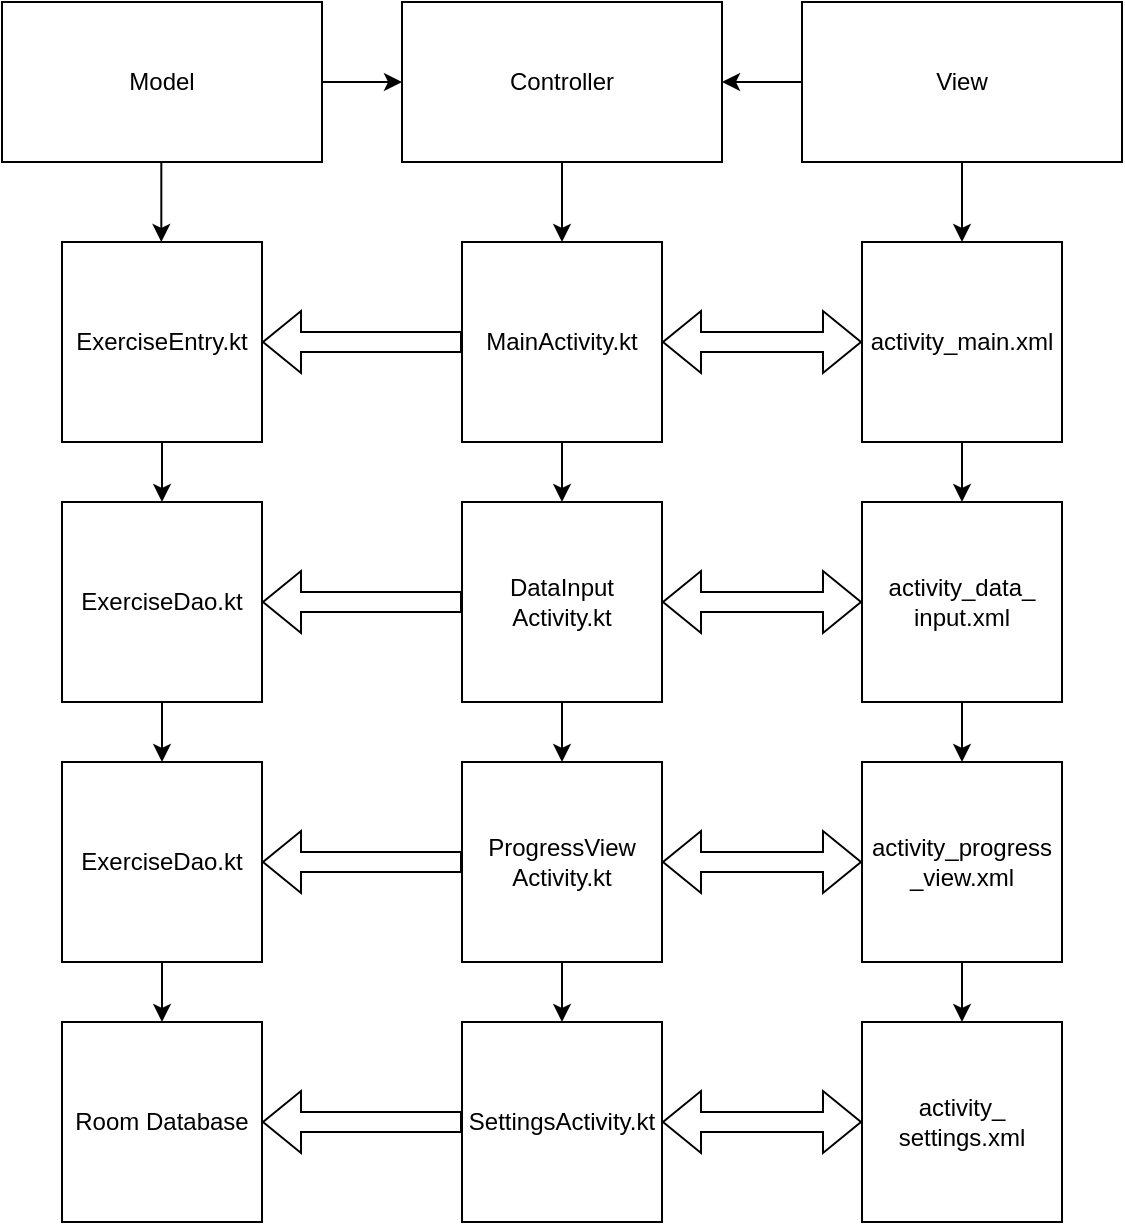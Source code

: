 <mxfile version="28.0.6">
  <diagram name="Page-1" id="APuEniZk1jiS2VduVCoG">
    <mxGraphModel dx="1425" dy="766" grid="1" gridSize="10" guides="1" tooltips="1" connect="1" arrows="1" fold="1" page="1" pageScale="1" pageWidth="850" pageHeight="1100" math="0" shadow="0">
      <root>
        <mxCell id="0" />
        <mxCell id="1" parent="0" />
        <mxCell id="TVGGW7-JHqkgEBfkJVd3-60" value="" style="edgeStyle=orthogonalEdgeStyle;rounded=0;orthogonalLoop=1;jettySize=auto;html=1;" edge="1" parent="1" source="TVGGW7-JHqkgEBfkJVd3-2" target="TVGGW7-JHqkgEBfkJVd3-4">
          <mxGeometry relative="1" as="geometry" />
        </mxCell>
        <mxCell id="TVGGW7-JHqkgEBfkJVd3-2" value="Model" style="rounded=0;whiteSpace=wrap;html=1;" vertex="1" parent="1">
          <mxGeometry x="160" y="400" width="160" height="80" as="geometry" />
        </mxCell>
        <mxCell id="TVGGW7-JHqkgEBfkJVd3-61" value="" style="edgeStyle=orthogonalEdgeStyle;rounded=0;orthogonalLoop=1;jettySize=auto;html=1;" edge="1" parent="1" source="TVGGW7-JHqkgEBfkJVd3-3" target="TVGGW7-JHqkgEBfkJVd3-4">
          <mxGeometry relative="1" as="geometry" />
        </mxCell>
        <mxCell id="TVGGW7-JHqkgEBfkJVd3-69" value="" style="edgeStyle=orthogonalEdgeStyle;rounded=0;orthogonalLoop=1;jettySize=auto;html=1;" edge="1" parent="1" source="TVGGW7-JHqkgEBfkJVd3-3" target="TVGGW7-JHqkgEBfkJVd3-63">
          <mxGeometry relative="1" as="geometry" />
        </mxCell>
        <mxCell id="TVGGW7-JHqkgEBfkJVd3-3" value="View" style="rounded=0;whiteSpace=wrap;html=1;" vertex="1" parent="1">
          <mxGeometry x="560" y="400" width="160" height="80" as="geometry" />
        </mxCell>
        <mxCell id="TVGGW7-JHqkgEBfkJVd3-77" value="" style="edgeStyle=orthogonalEdgeStyle;rounded=0;orthogonalLoop=1;jettySize=auto;html=1;" edge="1" parent="1" source="TVGGW7-JHqkgEBfkJVd3-4" target="TVGGW7-JHqkgEBfkJVd3-71">
          <mxGeometry relative="1" as="geometry" />
        </mxCell>
        <mxCell id="TVGGW7-JHqkgEBfkJVd3-4" value="Controller" style="rounded=0;whiteSpace=wrap;html=1;" vertex="1" parent="1">
          <mxGeometry x="360" y="400" width="160" height="80" as="geometry" />
        </mxCell>
        <mxCell id="TVGGW7-JHqkgEBfkJVd3-56" value="" style="edgeStyle=orthogonalEdgeStyle;rounded=0;orthogonalLoop=1;jettySize=auto;html=1;" edge="1" parent="1" source="TVGGW7-JHqkgEBfkJVd3-41" target="TVGGW7-JHqkgEBfkJVd3-46">
          <mxGeometry relative="1" as="geometry" />
        </mxCell>
        <mxCell id="TVGGW7-JHqkgEBfkJVd3-41" value="ExerciseEntry.kt" style="whiteSpace=wrap;html=1;aspect=fixed;" vertex="1" parent="1">
          <mxGeometry x="190" y="520" width="100" height="100" as="geometry" />
        </mxCell>
        <mxCell id="TVGGW7-JHqkgEBfkJVd3-45" value="" style="endArrow=classic;html=1;rounded=0;exitX=0.5;exitY=1;exitDx=0;exitDy=0;" edge="1" parent="1">
          <mxGeometry width="50" height="50" relative="1" as="geometry">
            <mxPoint x="239.66" y="480" as="sourcePoint" />
            <mxPoint x="239.66" y="520" as="targetPoint" />
          </mxGeometry>
        </mxCell>
        <mxCell id="TVGGW7-JHqkgEBfkJVd3-57" value="" style="edgeStyle=orthogonalEdgeStyle;rounded=0;orthogonalLoop=1;jettySize=auto;html=1;" edge="1" parent="1" source="TVGGW7-JHqkgEBfkJVd3-46" target="TVGGW7-JHqkgEBfkJVd3-47">
          <mxGeometry relative="1" as="geometry" />
        </mxCell>
        <mxCell id="TVGGW7-JHqkgEBfkJVd3-46" value="ExerciseDao.kt" style="whiteSpace=wrap;html=1;aspect=fixed;" vertex="1" parent="1">
          <mxGeometry x="190" y="650" width="100" height="100" as="geometry" />
        </mxCell>
        <mxCell id="TVGGW7-JHqkgEBfkJVd3-59" value="" style="edgeStyle=orthogonalEdgeStyle;rounded=0;orthogonalLoop=1;jettySize=auto;html=1;" edge="1" parent="1" source="TVGGW7-JHqkgEBfkJVd3-47" target="TVGGW7-JHqkgEBfkJVd3-58">
          <mxGeometry relative="1" as="geometry" />
        </mxCell>
        <mxCell id="TVGGW7-JHqkgEBfkJVd3-47" value="ExerciseDao.kt" style="whiteSpace=wrap;html=1;aspect=fixed;" vertex="1" parent="1">
          <mxGeometry x="190" y="780" width="100" height="100" as="geometry" />
        </mxCell>
        <mxCell id="TVGGW7-JHqkgEBfkJVd3-58" value="Room Database" style="whiteSpace=wrap;html=1;aspect=fixed;" vertex="1" parent="1">
          <mxGeometry x="190" y="910" width="100" height="100" as="geometry" />
        </mxCell>
        <mxCell id="TVGGW7-JHqkgEBfkJVd3-62" value="" style="edgeStyle=orthogonalEdgeStyle;rounded=0;orthogonalLoop=1;jettySize=auto;html=1;" edge="1" parent="1" source="TVGGW7-JHqkgEBfkJVd3-63" target="TVGGW7-JHqkgEBfkJVd3-65">
          <mxGeometry relative="1" as="geometry" />
        </mxCell>
        <mxCell id="TVGGW7-JHqkgEBfkJVd3-63" value="activity_main.xml" style="whiteSpace=wrap;html=1;aspect=fixed;" vertex="1" parent="1">
          <mxGeometry x="590" y="520" width="100" height="100" as="geometry" />
        </mxCell>
        <mxCell id="TVGGW7-JHqkgEBfkJVd3-64" value="" style="edgeStyle=orthogonalEdgeStyle;rounded=0;orthogonalLoop=1;jettySize=auto;html=1;" edge="1" parent="1" source="TVGGW7-JHqkgEBfkJVd3-65" target="TVGGW7-JHqkgEBfkJVd3-67">
          <mxGeometry relative="1" as="geometry" />
        </mxCell>
        <mxCell id="TVGGW7-JHqkgEBfkJVd3-65" value="activity_data_ input.xml" style="whiteSpace=wrap;html=1;aspect=fixed;" vertex="1" parent="1">
          <mxGeometry x="590" y="650" width="100" height="100" as="geometry" />
        </mxCell>
        <mxCell id="TVGGW7-JHqkgEBfkJVd3-66" value="" style="edgeStyle=orthogonalEdgeStyle;rounded=0;orthogonalLoop=1;jettySize=auto;html=1;" edge="1" parent="1" source="TVGGW7-JHqkgEBfkJVd3-67" target="TVGGW7-JHqkgEBfkJVd3-68">
          <mxGeometry relative="1" as="geometry" />
        </mxCell>
        <mxCell id="TVGGW7-JHqkgEBfkJVd3-67" value="activity_progress _view.xml" style="whiteSpace=wrap;html=1;aspect=fixed;" vertex="1" parent="1">
          <mxGeometry x="590" y="780" width="100" height="100" as="geometry" />
        </mxCell>
        <mxCell id="TVGGW7-JHqkgEBfkJVd3-68" value="activity_ settings.xml" style="whiteSpace=wrap;html=1;aspect=fixed;" vertex="1" parent="1">
          <mxGeometry x="590" y="910" width="100" height="100" as="geometry" />
        </mxCell>
        <mxCell id="TVGGW7-JHqkgEBfkJVd3-70" value="" style="edgeStyle=orthogonalEdgeStyle;rounded=0;orthogonalLoop=1;jettySize=auto;html=1;" edge="1" parent="1" source="TVGGW7-JHqkgEBfkJVd3-71" target="TVGGW7-JHqkgEBfkJVd3-73">
          <mxGeometry relative="1" as="geometry" />
        </mxCell>
        <mxCell id="TVGGW7-JHqkgEBfkJVd3-71" value="MainActivity.kt" style="whiteSpace=wrap;html=1;aspect=fixed;" vertex="1" parent="1">
          <mxGeometry x="390" y="520" width="100" height="100" as="geometry" />
        </mxCell>
        <mxCell id="TVGGW7-JHqkgEBfkJVd3-72" value="" style="edgeStyle=orthogonalEdgeStyle;rounded=0;orthogonalLoop=1;jettySize=auto;html=1;" edge="1" parent="1" source="TVGGW7-JHqkgEBfkJVd3-73" target="TVGGW7-JHqkgEBfkJVd3-75">
          <mxGeometry relative="1" as="geometry" />
        </mxCell>
        <mxCell id="TVGGW7-JHqkgEBfkJVd3-73" value="DataInput Activity.kt" style="whiteSpace=wrap;html=1;aspect=fixed;" vertex="1" parent="1">
          <mxGeometry x="390" y="650" width="100" height="100" as="geometry" />
        </mxCell>
        <mxCell id="TVGGW7-JHqkgEBfkJVd3-74" value="" style="edgeStyle=orthogonalEdgeStyle;rounded=0;orthogonalLoop=1;jettySize=auto;html=1;" edge="1" parent="1" source="TVGGW7-JHqkgEBfkJVd3-75" target="TVGGW7-JHqkgEBfkJVd3-76">
          <mxGeometry relative="1" as="geometry" />
        </mxCell>
        <mxCell id="TVGGW7-JHqkgEBfkJVd3-75" value="ProgressView Activity.kt" style="whiteSpace=wrap;html=1;aspect=fixed;" vertex="1" parent="1">
          <mxGeometry x="390" y="780" width="100" height="100" as="geometry" />
        </mxCell>
        <mxCell id="TVGGW7-JHqkgEBfkJVd3-76" value="SettingsActivity.kt" style="whiteSpace=wrap;html=1;aspect=fixed;" vertex="1" parent="1">
          <mxGeometry x="390" y="910" width="100" height="100" as="geometry" />
        </mxCell>
        <mxCell id="TVGGW7-JHqkgEBfkJVd3-78" value="" style="shape=flexArrow;endArrow=classic;startArrow=classic;html=1;rounded=0;entryX=1;entryY=0.5;entryDx=0;entryDy=0;exitX=0;exitY=0.5;exitDx=0;exitDy=0;" edge="1" parent="1" source="TVGGW7-JHqkgEBfkJVd3-63" target="TVGGW7-JHqkgEBfkJVd3-71">
          <mxGeometry width="100" height="100" relative="1" as="geometry">
            <mxPoint x="160" y="619.31" as="sourcePoint" />
            <mxPoint x="50" y="619.31" as="targetPoint" />
          </mxGeometry>
        </mxCell>
        <mxCell id="TVGGW7-JHqkgEBfkJVd3-79" value="" style="shape=flexArrow;endArrow=classic;startArrow=classic;html=1;rounded=0;entryX=1;entryY=0.5;entryDx=0;entryDy=0;" edge="1" parent="1" source="TVGGW7-JHqkgEBfkJVd3-65" target="TVGGW7-JHqkgEBfkJVd3-73">
          <mxGeometry width="100" height="100" relative="1" as="geometry">
            <mxPoint x="860" y="660" as="sourcePoint" />
            <mxPoint x="760" y="660" as="targetPoint" />
          </mxGeometry>
        </mxCell>
        <mxCell id="TVGGW7-JHqkgEBfkJVd3-80" value="" style="shape=flexArrow;endArrow=classic;startArrow=classic;html=1;rounded=0;entryX=1;entryY=0.5;entryDx=0;entryDy=0;exitX=0;exitY=0.5;exitDx=0;exitDy=0;" edge="1" parent="1" source="TVGGW7-JHqkgEBfkJVd3-67" target="TVGGW7-JHqkgEBfkJVd3-75">
          <mxGeometry width="100" height="100" relative="1" as="geometry">
            <mxPoint x="900" y="780" as="sourcePoint" />
            <mxPoint x="800" y="780" as="targetPoint" />
          </mxGeometry>
        </mxCell>
        <mxCell id="TVGGW7-JHqkgEBfkJVd3-81" value="" style="shape=flexArrow;endArrow=classic;startArrow=classic;html=1;rounded=0;entryX=1;entryY=0.5;entryDx=0;entryDy=0;exitX=0;exitY=0.5;exitDx=0;exitDy=0;" edge="1" parent="1" source="TVGGW7-JHqkgEBfkJVd3-68" target="TVGGW7-JHqkgEBfkJVd3-76">
          <mxGeometry width="100" height="100" relative="1" as="geometry">
            <mxPoint x="910" y="790" as="sourcePoint" />
            <mxPoint x="810" y="790" as="targetPoint" />
          </mxGeometry>
        </mxCell>
        <mxCell id="TVGGW7-JHqkgEBfkJVd3-82" value="" style="shape=flexArrow;endArrow=classic;html=1;rounded=0;entryX=1;entryY=0.5;entryDx=0;entryDy=0;exitX=0;exitY=0.5;exitDx=0;exitDy=0;" edge="1" parent="1" source="TVGGW7-JHqkgEBfkJVd3-71" target="TVGGW7-JHqkgEBfkJVd3-41">
          <mxGeometry width="50" height="50" relative="1" as="geometry">
            <mxPoint x="30" y="650" as="sourcePoint" />
            <mxPoint x="80" y="600" as="targetPoint" />
          </mxGeometry>
        </mxCell>
        <mxCell id="TVGGW7-JHqkgEBfkJVd3-83" value="" style="shape=flexArrow;endArrow=classic;html=1;rounded=0;entryX=1;entryY=0.5;entryDx=0;entryDy=0;exitX=0;exitY=0.5;exitDx=0;exitDy=0;" edge="1" parent="1" source="TVGGW7-JHqkgEBfkJVd3-73" target="TVGGW7-JHqkgEBfkJVd3-46">
          <mxGeometry width="50" height="50" relative="1" as="geometry">
            <mxPoint x="170" y="670" as="sourcePoint" />
            <mxPoint x="70" y="670" as="targetPoint" />
          </mxGeometry>
        </mxCell>
        <mxCell id="TVGGW7-JHqkgEBfkJVd3-84" value="" style="shape=flexArrow;endArrow=classic;html=1;rounded=0;entryX=1;entryY=0.5;entryDx=0;entryDy=0;exitX=0;exitY=0.5;exitDx=0;exitDy=0;" edge="1" parent="1" source="TVGGW7-JHqkgEBfkJVd3-75" target="TVGGW7-JHqkgEBfkJVd3-47">
          <mxGeometry width="50" height="50" relative="1" as="geometry">
            <mxPoint x="170" y="820" as="sourcePoint" />
            <mxPoint x="70" y="820" as="targetPoint" />
          </mxGeometry>
        </mxCell>
        <mxCell id="TVGGW7-JHqkgEBfkJVd3-85" value="" style="shape=flexArrow;endArrow=classic;html=1;rounded=0;entryX=1;entryY=0.5;entryDx=0;entryDy=0;exitX=0;exitY=0.5;exitDx=0;exitDy=0;" edge="1" parent="1" source="TVGGW7-JHqkgEBfkJVd3-76" target="TVGGW7-JHqkgEBfkJVd3-58">
          <mxGeometry width="50" height="50" relative="1" as="geometry">
            <mxPoint x="180" y="930" as="sourcePoint" />
            <mxPoint x="80" y="930" as="targetPoint" />
          </mxGeometry>
        </mxCell>
      </root>
    </mxGraphModel>
  </diagram>
</mxfile>
